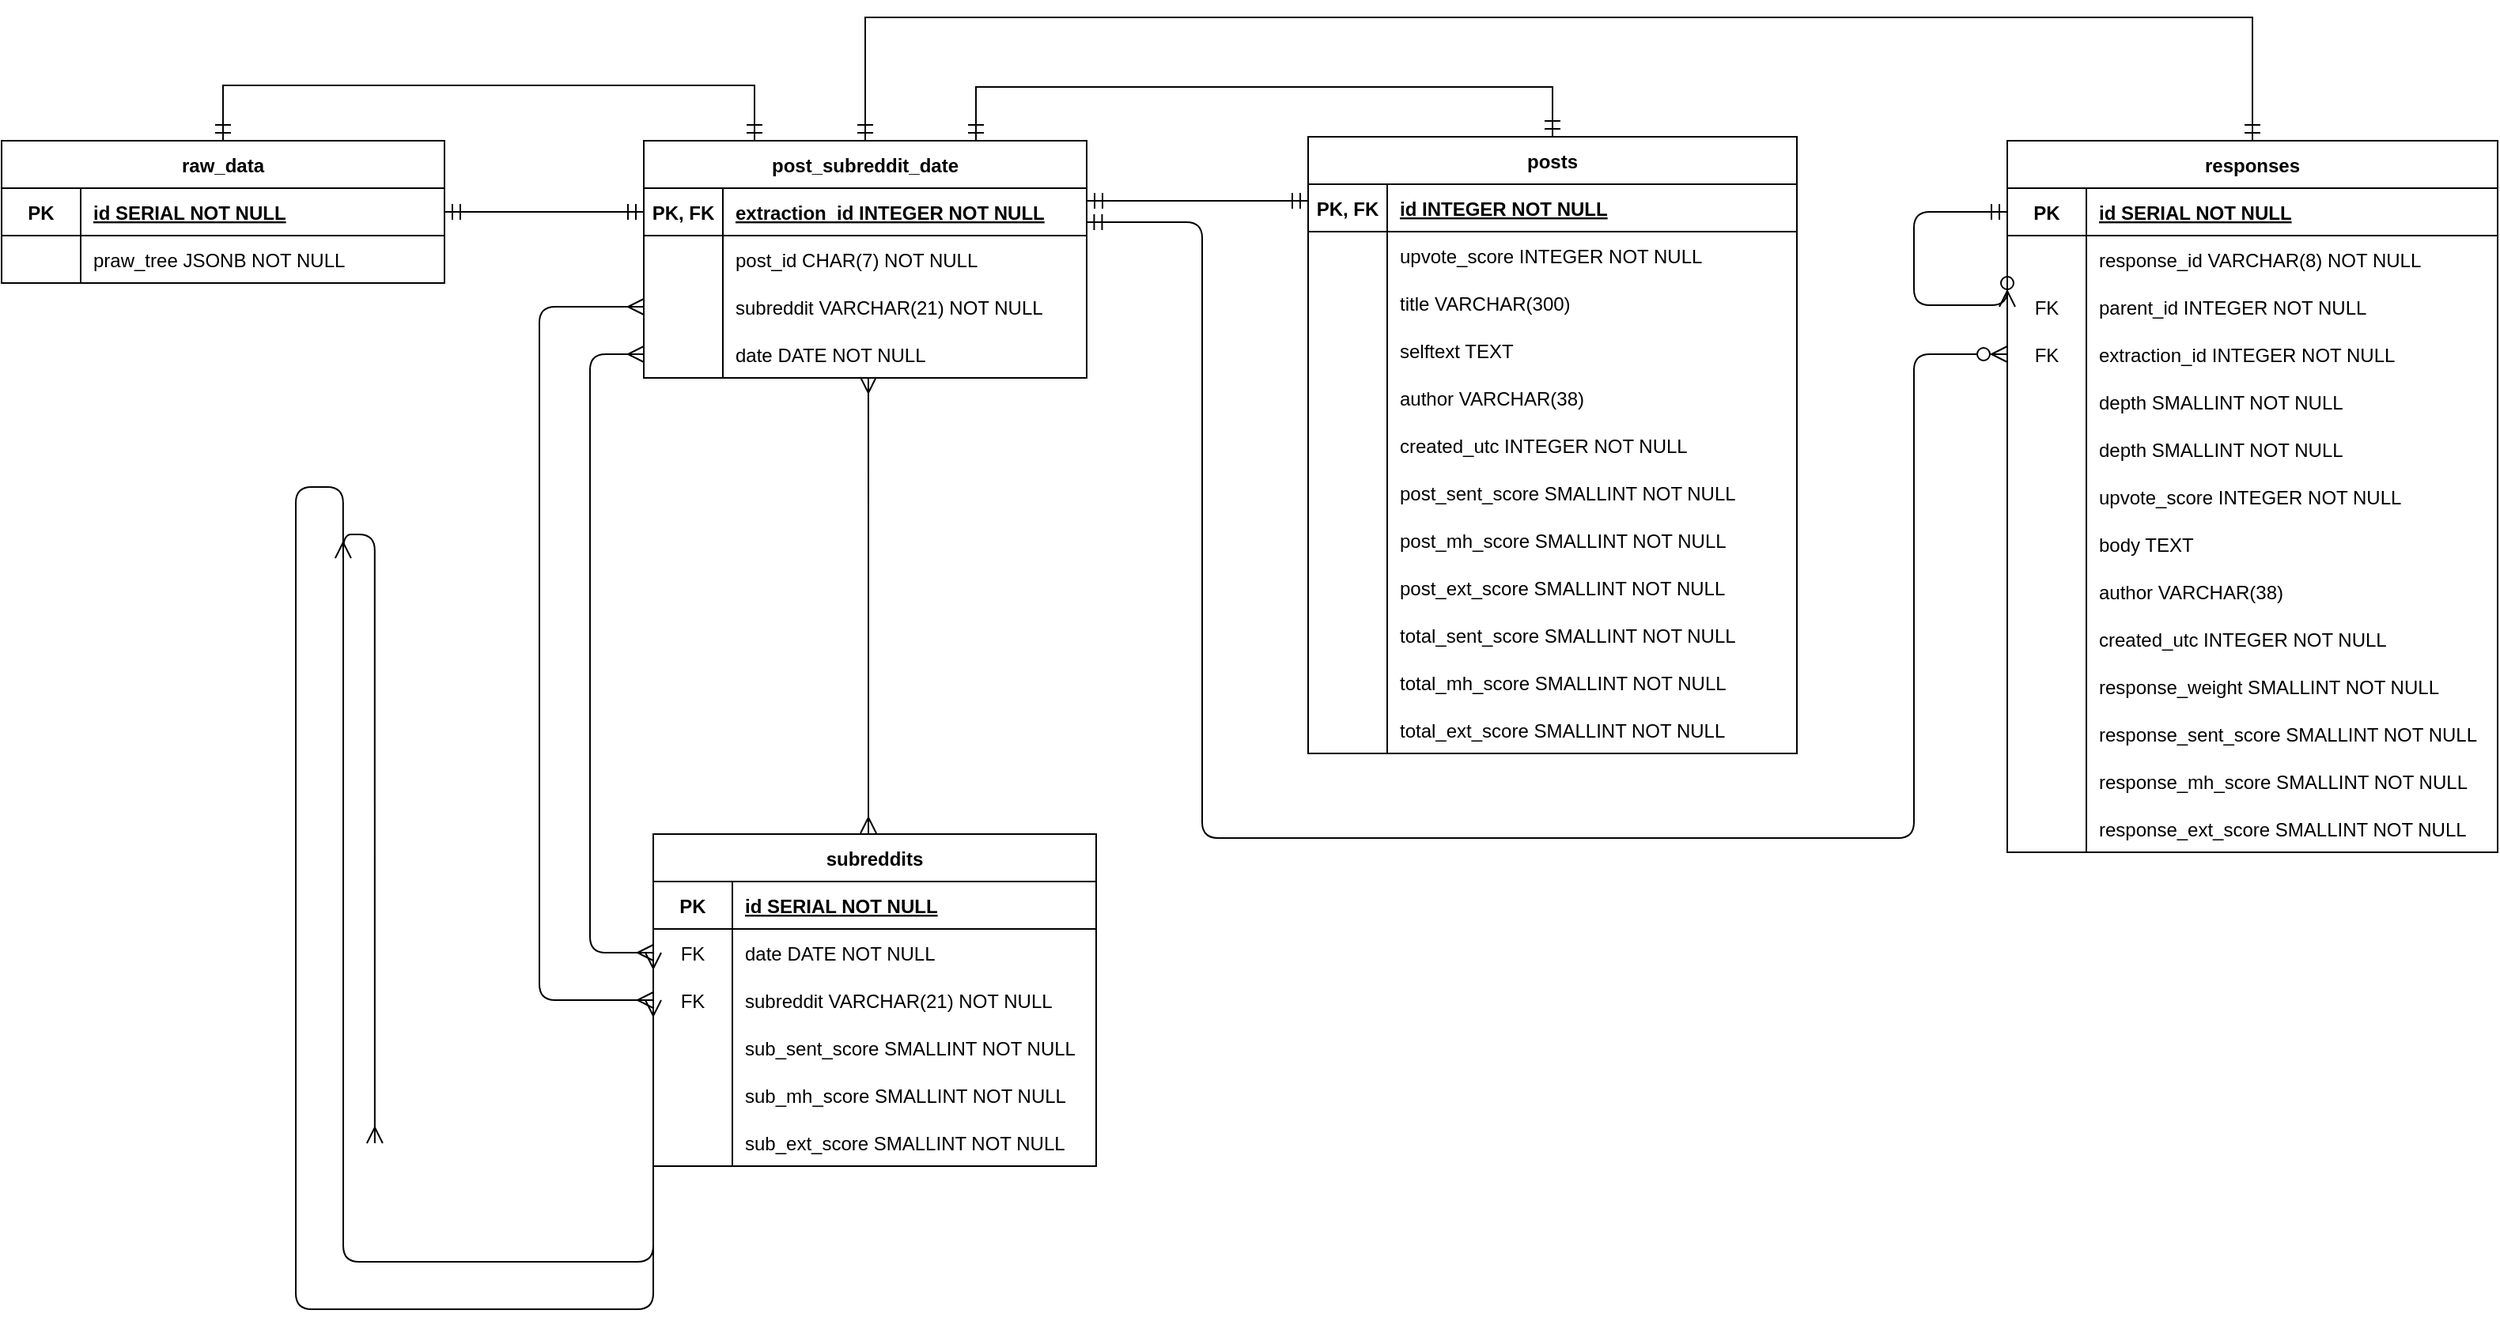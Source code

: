 <mxfile version="24.8.2">
  <diagram id="R2lEEEUBdFMjLlhIrx00" name="Page-1">
    <mxGraphModel dx="2015" dy="1257" grid="0" gridSize="10" guides="1" tooltips="1" connect="1" arrows="1" fold="1" page="0" pageScale="1" pageWidth="850" pageHeight="1100" math="0" shadow="0" extFonts="Permanent Marker^https://fonts.googleapis.com/css?family=Permanent+Marker">
      <root>
        <mxCell id="0" />
        <mxCell id="1" parent="0" />
        <mxCell id="C-vyLk0tnHw3VtMMgP7b-1" value="" style="edgeStyle=entityRelationEdgeStyle;endArrow=ERmandOne;startArrow=ERmandOne;endFill=0;startFill=0;entryX=0;entryY=0.5;entryDx=0;entryDy=0;endSize=8;startSize=8;exitX=1;exitY=0.5;exitDx=0;exitDy=0;" parent="1" source="C-vyLk0tnHw3VtMMgP7b-24" target="gHuxUl9UIC5kNCWRfvUu-2" edge="1">
          <mxGeometry width="100" height="100" relative="1" as="geometry">
            <mxPoint x="-86.0" y="217" as="sourcePoint" />
            <mxPoint x="529" y="217" as="targetPoint" />
          </mxGeometry>
        </mxCell>
        <mxCell id="C-vyLk0tnHw3VtMMgP7b-13" value="responses" style="shape=table;startSize=30;container=1;collapsible=1;childLayout=tableLayout;fixedRows=1;rowLines=0;fontStyle=1;align=center;resizeLast=1;" parent="1" vertex="1">
          <mxGeometry x="962" y="6" width="310" height="450" as="geometry" />
        </mxCell>
        <mxCell id="C-vyLk0tnHw3VtMMgP7b-14" value="" style="shape=partialRectangle;collapsible=0;dropTarget=0;pointerEvents=0;fillColor=none;points=[[0,0.5],[1,0.5]];portConstraint=eastwest;top=0;left=0;right=0;bottom=1;" parent="C-vyLk0tnHw3VtMMgP7b-13" vertex="1">
          <mxGeometry y="30" width="310" height="30" as="geometry" />
        </mxCell>
        <mxCell id="C-vyLk0tnHw3VtMMgP7b-15" value="PK" style="shape=partialRectangle;overflow=hidden;connectable=0;fillColor=none;top=0;left=0;bottom=0;right=0;fontStyle=1;" parent="C-vyLk0tnHw3VtMMgP7b-14" vertex="1">
          <mxGeometry width="50" height="30" as="geometry">
            <mxRectangle width="50" height="30" as="alternateBounds" />
          </mxGeometry>
        </mxCell>
        <mxCell id="C-vyLk0tnHw3VtMMgP7b-16" value="id SERIAL NOT NULL" style="shape=partialRectangle;overflow=hidden;connectable=0;fillColor=none;top=0;left=0;bottom=0;right=0;align=left;spacingLeft=6;fontStyle=5;" parent="C-vyLk0tnHw3VtMMgP7b-14" vertex="1">
          <mxGeometry x="50" width="260" height="30" as="geometry">
            <mxRectangle width="260" height="30" as="alternateBounds" />
          </mxGeometry>
        </mxCell>
        <mxCell id="8oqQTpmFFKDCSLcYgCD--73" style="shape=partialRectangle;collapsible=0;dropTarget=0;pointerEvents=0;fillColor=none;points=[[0,0.5],[1,0.5]];portConstraint=eastwest;top=0;left=0;right=0;bottom=0;" parent="C-vyLk0tnHw3VtMMgP7b-13" vertex="1">
          <mxGeometry y="60" width="310" height="30" as="geometry" />
        </mxCell>
        <mxCell id="8oqQTpmFFKDCSLcYgCD--74" style="shape=partialRectangle;overflow=hidden;connectable=0;fillColor=none;top=0;left=0;bottom=0;right=0;" parent="8oqQTpmFFKDCSLcYgCD--73" vertex="1">
          <mxGeometry width="50" height="30" as="geometry">
            <mxRectangle width="50" height="30" as="alternateBounds" />
          </mxGeometry>
        </mxCell>
        <mxCell id="8oqQTpmFFKDCSLcYgCD--75" value="response_id VARCHAR(8) NOT NULL" style="shape=partialRectangle;overflow=hidden;connectable=0;fillColor=none;top=0;left=0;bottom=0;right=0;align=left;spacingLeft=6;" parent="8oqQTpmFFKDCSLcYgCD--73" vertex="1">
          <mxGeometry x="50" width="260" height="30" as="geometry">
            <mxRectangle width="260" height="30" as="alternateBounds" />
          </mxGeometry>
        </mxCell>
        <mxCell id="C-vyLk0tnHw3VtMMgP7b-17" value="" style="shape=partialRectangle;collapsible=0;dropTarget=0;pointerEvents=0;fillColor=none;points=[[0,0.5],[1,0.5]];portConstraint=eastwest;top=0;left=0;right=0;bottom=0;" parent="C-vyLk0tnHw3VtMMgP7b-13" vertex="1">
          <mxGeometry y="90" width="310" height="30" as="geometry" />
        </mxCell>
        <mxCell id="C-vyLk0tnHw3VtMMgP7b-18" value="FK" style="shape=partialRectangle;overflow=hidden;connectable=0;fillColor=none;top=0;left=0;bottom=0;right=0;" parent="C-vyLk0tnHw3VtMMgP7b-17" vertex="1">
          <mxGeometry width="50" height="30" as="geometry">
            <mxRectangle width="50" height="30" as="alternateBounds" />
          </mxGeometry>
        </mxCell>
        <mxCell id="C-vyLk0tnHw3VtMMgP7b-19" value="parent_id INTEGER NOT NULL" style="shape=partialRectangle;overflow=hidden;connectable=0;fillColor=none;top=0;left=0;bottom=0;right=0;align=left;spacingLeft=6;" parent="C-vyLk0tnHw3VtMMgP7b-17" vertex="1">
          <mxGeometry x="50" width="260" height="30" as="geometry">
            <mxRectangle width="260" height="30" as="alternateBounds" />
          </mxGeometry>
        </mxCell>
        <mxCell id="C-vyLk0tnHw3VtMMgP7b-20" value="" style="shape=partialRectangle;collapsible=0;dropTarget=0;pointerEvents=0;fillColor=none;points=[[0,0.5],[1,0.5]];portConstraint=eastwest;top=0;left=0;right=0;bottom=0;" parent="C-vyLk0tnHw3VtMMgP7b-13" vertex="1">
          <mxGeometry y="120" width="310" height="30" as="geometry" />
        </mxCell>
        <mxCell id="C-vyLk0tnHw3VtMMgP7b-21" value="FK" style="shape=partialRectangle;overflow=hidden;connectable=0;fillColor=none;top=0;left=0;bottom=0;right=0;" parent="C-vyLk0tnHw3VtMMgP7b-20" vertex="1">
          <mxGeometry width="50" height="30" as="geometry">
            <mxRectangle width="50" height="30" as="alternateBounds" />
          </mxGeometry>
        </mxCell>
        <mxCell id="C-vyLk0tnHw3VtMMgP7b-22" value="extraction_id INTEGER NOT NULL" style="shape=partialRectangle;overflow=hidden;connectable=0;fillColor=none;top=0;left=0;bottom=0;right=0;align=left;spacingLeft=6;" parent="C-vyLk0tnHw3VtMMgP7b-20" vertex="1">
          <mxGeometry x="50" width="260" height="30" as="geometry">
            <mxRectangle width="260" height="30" as="alternateBounds" />
          </mxGeometry>
        </mxCell>
        <mxCell id="gHuxUl9UIC5kNCWRfvUu-24" style="shape=partialRectangle;collapsible=0;dropTarget=0;pointerEvents=0;fillColor=none;points=[[0,0.5],[1,0.5]];portConstraint=eastwest;top=0;left=0;right=0;bottom=0;" vertex="1" parent="C-vyLk0tnHw3VtMMgP7b-13">
          <mxGeometry y="150" width="310" height="30" as="geometry" />
        </mxCell>
        <mxCell id="gHuxUl9UIC5kNCWRfvUu-25" style="shape=partialRectangle;overflow=hidden;connectable=0;fillColor=none;top=0;left=0;bottom=0;right=0;" vertex="1" parent="gHuxUl9UIC5kNCWRfvUu-24">
          <mxGeometry width="50" height="30" as="geometry">
            <mxRectangle width="50" height="30" as="alternateBounds" />
          </mxGeometry>
        </mxCell>
        <mxCell id="gHuxUl9UIC5kNCWRfvUu-26" value="depth SMALLINT NOT NULL" style="shape=partialRectangle;overflow=hidden;connectable=0;fillColor=none;top=0;left=0;bottom=0;right=0;align=left;spacingLeft=6;" vertex="1" parent="gHuxUl9UIC5kNCWRfvUu-24">
          <mxGeometry x="50" width="260" height="30" as="geometry">
            <mxRectangle width="260" height="30" as="alternateBounds" />
          </mxGeometry>
        </mxCell>
        <mxCell id="enfKEhIFP026n-Zkxlq--60" style="shape=partialRectangle;collapsible=0;dropTarget=0;pointerEvents=0;fillColor=none;points=[[0,0.5],[1,0.5]];portConstraint=eastwest;top=0;left=0;right=0;bottom=0;" parent="C-vyLk0tnHw3VtMMgP7b-13" vertex="1">
          <mxGeometry y="180" width="310" height="30" as="geometry" />
        </mxCell>
        <mxCell id="enfKEhIFP026n-Zkxlq--61" style="shape=partialRectangle;overflow=hidden;connectable=0;fillColor=none;top=0;left=0;bottom=0;right=0;" parent="enfKEhIFP026n-Zkxlq--60" vertex="1">
          <mxGeometry width="50" height="30" as="geometry">
            <mxRectangle width="50" height="30" as="alternateBounds" />
          </mxGeometry>
        </mxCell>
        <mxCell id="enfKEhIFP026n-Zkxlq--62" value="depth SMALLINT NOT NULL" style="shape=partialRectangle;overflow=hidden;connectable=0;fillColor=none;top=0;left=0;bottom=0;right=0;align=left;spacingLeft=6;" parent="enfKEhIFP026n-Zkxlq--60" vertex="1">
          <mxGeometry x="50" width="260" height="30" as="geometry">
            <mxRectangle width="260" height="30" as="alternateBounds" />
          </mxGeometry>
        </mxCell>
        <mxCell id="enfKEhIFP026n-Zkxlq--57" style="shape=partialRectangle;collapsible=0;dropTarget=0;pointerEvents=0;fillColor=none;points=[[0,0.5],[1,0.5]];portConstraint=eastwest;top=0;left=0;right=0;bottom=0;" parent="C-vyLk0tnHw3VtMMgP7b-13" vertex="1">
          <mxGeometry y="210" width="310" height="30" as="geometry" />
        </mxCell>
        <mxCell id="enfKEhIFP026n-Zkxlq--58" style="shape=partialRectangle;overflow=hidden;connectable=0;fillColor=none;top=0;left=0;bottom=0;right=0;" parent="enfKEhIFP026n-Zkxlq--57" vertex="1">
          <mxGeometry width="50" height="30" as="geometry">
            <mxRectangle width="50" height="30" as="alternateBounds" />
          </mxGeometry>
        </mxCell>
        <mxCell id="enfKEhIFP026n-Zkxlq--59" value="upvote_score INTEGER NOT NULL" style="shape=partialRectangle;overflow=hidden;connectable=0;fillColor=none;top=0;left=0;bottom=0;right=0;align=left;spacingLeft=6;" parent="enfKEhIFP026n-Zkxlq--57" vertex="1">
          <mxGeometry x="50" width="260" height="30" as="geometry">
            <mxRectangle width="260" height="30" as="alternateBounds" />
          </mxGeometry>
        </mxCell>
        <mxCell id="enfKEhIFP026n-Zkxlq--54" style="shape=partialRectangle;collapsible=0;dropTarget=0;pointerEvents=0;fillColor=none;points=[[0,0.5],[1,0.5]];portConstraint=eastwest;top=0;left=0;right=0;bottom=0;" parent="C-vyLk0tnHw3VtMMgP7b-13" vertex="1">
          <mxGeometry y="240" width="310" height="30" as="geometry" />
        </mxCell>
        <mxCell id="enfKEhIFP026n-Zkxlq--55" style="shape=partialRectangle;overflow=hidden;connectable=0;fillColor=none;top=0;left=0;bottom=0;right=0;" parent="enfKEhIFP026n-Zkxlq--54" vertex="1">
          <mxGeometry width="50" height="30" as="geometry">
            <mxRectangle width="50" height="30" as="alternateBounds" />
          </mxGeometry>
        </mxCell>
        <mxCell id="enfKEhIFP026n-Zkxlq--56" value="body TEXT" style="shape=partialRectangle;overflow=hidden;connectable=0;fillColor=none;top=0;left=0;bottom=0;right=0;align=left;spacingLeft=6;" parent="enfKEhIFP026n-Zkxlq--54" vertex="1">
          <mxGeometry x="50" width="260" height="30" as="geometry">
            <mxRectangle width="260" height="30" as="alternateBounds" />
          </mxGeometry>
        </mxCell>
        <mxCell id="enfKEhIFP026n-Zkxlq--51" style="shape=partialRectangle;collapsible=0;dropTarget=0;pointerEvents=0;fillColor=none;points=[[0,0.5],[1,0.5]];portConstraint=eastwest;top=0;left=0;right=0;bottom=0;" parent="C-vyLk0tnHw3VtMMgP7b-13" vertex="1">
          <mxGeometry y="270" width="310" height="30" as="geometry" />
        </mxCell>
        <mxCell id="enfKEhIFP026n-Zkxlq--52" style="shape=partialRectangle;overflow=hidden;connectable=0;fillColor=none;top=0;left=0;bottom=0;right=0;" parent="enfKEhIFP026n-Zkxlq--51" vertex="1">
          <mxGeometry width="50" height="30" as="geometry">
            <mxRectangle width="50" height="30" as="alternateBounds" />
          </mxGeometry>
        </mxCell>
        <mxCell id="enfKEhIFP026n-Zkxlq--53" value="author VARCHAR(38)" style="shape=partialRectangle;overflow=hidden;connectable=0;fillColor=none;top=0;left=0;bottom=0;right=0;align=left;spacingLeft=6;" parent="enfKEhIFP026n-Zkxlq--51" vertex="1">
          <mxGeometry x="50" width="260" height="30" as="geometry">
            <mxRectangle width="260" height="30" as="alternateBounds" />
          </mxGeometry>
        </mxCell>
        <mxCell id="enfKEhIFP026n-Zkxlq--48" style="shape=partialRectangle;collapsible=0;dropTarget=0;pointerEvents=0;fillColor=none;points=[[0,0.5],[1,0.5]];portConstraint=eastwest;top=0;left=0;right=0;bottom=0;" parent="C-vyLk0tnHw3VtMMgP7b-13" vertex="1">
          <mxGeometry y="300" width="310" height="30" as="geometry" />
        </mxCell>
        <mxCell id="enfKEhIFP026n-Zkxlq--49" style="shape=partialRectangle;overflow=hidden;connectable=0;fillColor=none;top=0;left=0;bottom=0;right=0;" parent="enfKEhIFP026n-Zkxlq--48" vertex="1">
          <mxGeometry width="50" height="30" as="geometry">
            <mxRectangle width="50" height="30" as="alternateBounds" />
          </mxGeometry>
        </mxCell>
        <mxCell id="enfKEhIFP026n-Zkxlq--50" value="created_utc INTEGER NOT NULL" style="shape=partialRectangle;overflow=hidden;connectable=0;fillColor=none;top=0;left=0;bottom=0;right=0;align=left;spacingLeft=6;" parent="enfKEhIFP026n-Zkxlq--48" vertex="1">
          <mxGeometry x="50" width="260" height="30" as="geometry">
            <mxRectangle width="260" height="30" as="alternateBounds" />
          </mxGeometry>
        </mxCell>
        <mxCell id="8oqQTpmFFKDCSLcYgCD--61" style="shape=partialRectangle;collapsible=0;dropTarget=0;pointerEvents=0;fillColor=none;points=[[0,0.5],[1,0.5]];portConstraint=eastwest;top=0;left=0;right=0;bottom=0;" parent="C-vyLk0tnHw3VtMMgP7b-13" vertex="1">
          <mxGeometry y="330" width="310" height="30" as="geometry" />
        </mxCell>
        <mxCell id="8oqQTpmFFKDCSLcYgCD--62" style="shape=partialRectangle;overflow=hidden;connectable=0;fillColor=none;top=0;left=0;bottom=0;right=0;" parent="8oqQTpmFFKDCSLcYgCD--61" vertex="1">
          <mxGeometry width="50" height="30" as="geometry">
            <mxRectangle width="50" height="30" as="alternateBounds" />
          </mxGeometry>
        </mxCell>
        <mxCell id="8oqQTpmFFKDCSLcYgCD--63" value="response_weight SMALLINT NOT NULL" style="shape=partialRectangle;overflow=hidden;connectable=0;fillColor=none;top=0;left=0;bottom=0;right=0;align=left;spacingLeft=6;" parent="8oqQTpmFFKDCSLcYgCD--61" vertex="1">
          <mxGeometry x="50" width="260" height="30" as="geometry">
            <mxRectangle width="260" height="30" as="alternateBounds" />
          </mxGeometry>
        </mxCell>
        <mxCell id="8oqQTpmFFKDCSLcYgCD--64" style="shape=partialRectangle;collapsible=0;dropTarget=0;pointerEvents=0;fillColor=none;points=[[0,0.5],[1,0.5]];portConstraint=eastwest;top=0;left=0;right=0;bottom=0;" parent="C-vyLk0tnHw3VtMMgP7b-13" vertex="1">
          <mxGeometry y="360" width="310" height="30" as="geometry" />
        </mxCell>
        <mxCell id="8oqQTpmFFKDCSLcYgCD--65" style="shape=partialRectangle;overflow=hidden;connectable=0;fillColor=none;top=0;left=0;bottom=0;right=0;" parent="8oqQTpmFFKDCSLcYgCD--64" vertex="1">
          <mxGeometry width="50" height="30" as="geometry">
            <mxRectangle width="50" height="30" as="alternateBounds" />
          </mxGeometry>
        </mxCell>
        <mxCell id="8oqQTpmFFKDCSLcYgCD--66" value="response_sent_score SMALLINT NOT NULL" style="shape=partialRectangle;overflow=hidden;connectable=0;fillColor=none;top=0;left=0;bottom=0;right=0;align=left;spacingLeft=6;" parent="8oqQTpmFFKDCSLcYgCD--64" vertex="1">
          <mxGeometry x="50" width="260" height="30" as="geometry">
            <mxRectangle width="260" height="30" as="alternateBounds" />
          </mxGeometry>
        </mxCell>
        <mxCell id="8oqQTpmFFKDCSLcYgCD--70" style="shape=partialRectangle;collapsible=0;dropTarget=0;pointerEvents=0;fillColor=none;points=[[0,0.5],[1,0.5]];portConstraint=eastwest;top=0;left=0;right=0;bottom=0;" parent="C-vyLk0tnHw3VtMMgP7b-13" vertex="1">
          <mxGeometry y="390" width="310" height="30" as="geometry" />
        </mxCell>
        <mxCell id="8oqQTpmFFKDCSLcYgCD--71" style="shape=partialRectangle;overflow=hidden;connectable=0;fillColor=none;top=0;left=0;bottom=0;right=0;" parent="8oqQTpmFFKDCSLcYgCD--70" vertex="1">
          <mxGeometry width="50" height="30" as="geometry">
            <mxRectangle width="50" height="30" as="alternateBounds" />
          </mxGeometry>
        </mxCell>
        <mxCell id="8oqQTpmFFKDCSLcYgCD--72" value="response_mh_score SMALLINT NOT NULL" style="shape=partialRectangle;overflow=hidden;connectable=0;fillColor=none;top=0;left=0;bottom=0;right=0;align=left;spacingLeft=6;" parent="8oqQTpmFFKDCSLcYgCD--70" vertex="1">
          <mxGeometry x="50" width="260" height="30" as="geometry">
            <mxRectangle width="260" height="30" as="alternateBounds" />
          </mxGeometry>
        </mxCell>
        <mxCell id="8oqQTpmFFKDCSLcYgCD--67" style="shape=partialRectangle;collapsible=0;dropTarget=0;pointerEvents=0;fillColor=none;points=[[0,0.5],[1,0.5]];portConstraint=eastwest;top=0;left=0;right=0;bottom=0;" parent="C-vyLk0tnHw3VtMMgP7b-13" vertex="1">
          <mxGeometry y="420" width="310" height="30" as="geometry" />
        </mxCell>
        <mxCell id="8oqQTpmFFKDCSLcYgCD--68" style="shape=partialRectangle;overflow=hidden;connectable=0;fillColor=none;top=0;left=0;bottom=0;right=0;" parent="8oqQTpmFFKDCSLcYgCD--67" vertex="1">
          <mxGeometry width="50" height="30" as="geometry">
            <mxRectangle width="50" height="30" as="alternateBounds" />
          </mxGeometry>
        </mxCell>
        <mxCell id="8oqQTpmFFKDCSLcYgCD--69" value="response_ext_score SMALLINT NOT NULL" style="shape=partialRectangle;overflow=hidden;connectable=0;fillColor=none;top=0;left=0;bottom=0;right=0;align=left;spacingLeft=6;" parent="8oqQTpmFFKDCSLcYgCD--67" vertex="1">
          <mxGeometry x="50" width="260" height="30" as="geometry">
            <mxRectangle width="260" height="30" as="alternateBounds" />
          </mxGeometry>
        </mxCell>
        <mxCell id="enfKEhIFP026n-Zkxlq--126" style="edgeStyle=orthogonalEdgeStyle;rounded=1;orthogonalLoop=1;jettySize=auto;html=1;endSize=8;startSize=8;startArrow=ERmandOne;startFill=0;endArrow=ERzeroToMany;endFill=0;curved=0;exitX=0;exitY=0.5;exitDx=0;exitDy=0;entryX=0;entryY=0.5;entryDx=0;entryDy=0;" parent="C-vyLk0tnHw3VtMMgP7b-13" source="C-vyLk0tnHw3VtMMgP7b-14" edge="1" target="C-vyLk0tnHw3VtMMgP7b-17">
          <mxGeometry relative="1" as="geometry">
            <mxPoint x="-95" y="193.5" as="targetPoint" />
            <Array as="points">
              <mxPoint x="-59" y="45" />
              <mxPoint x="-59" y="104" />
              <mxPoint y="104" />
            </Array>
            <mxPoint x="-325.0" y="420" as="sourcePoint" />
          </mxGeometry>
        </mxCell>
        <mxCell id="C-vyLk0tnHw3VtMMgP7b-23" value="raw_data" style="shape=table;startSize=30;container=1;collapsible=1;childLayout=tableLayout;fixedRows=1;rowLines=0;fontStyle=1;align=center;resizeLast=1;" parent="1" vertex="1">
          <mxGeometry x="-306" y="6" width="280" height="90" as="geometry" />
        </mxCell>
        <mxCell id="C-vyLk0tnHw3VtMMgP7b-24" value="" style="shape=partialRectangle;collapsible=0;dropTarget=0;pointerEvents=0;fillColor=none;points=[[0,0.5],[1,0.5]];portConstraint=eastwest;top=0;left=0;right=0;bottom=1;" parent="C-vyLk0tnHw3VtMMgP7b-23" vertex="1">
          <mxGeometry y="30" width="280" height="30" as="geometry" />
        </mxCell>
        <mxCell id="C-vyLk0tnHw3VtMMgP7b-25" value="PK" style="shape=partialRectangle;overflow=hidden;connectable=0;fillColor=none;top=0;left=0;bottom=0;right=0;fontStyle=1;" parent="C-vyLk0tnHw3VtMMgP7b-24" vertex="1">
          <mxGeometry width="50" height="30" as="geometry">
            <mxRectangle width="50" height="30" as="alternateBounds" />
          </mxGeometry>
        </mxCell>
        <mxCell id="C-vyLk0tnHw3VtMMgP7b-26" value="id SERIAL NOT NULL " style="shape=partialRectangle;overflow=hidden;connectable=0;fillColor=none;top=0;left=0;bottom=0;right=0;align=left;spacingLeft=6;fontStyle=5;" parent="C-vyLk0tnHw3VtMMgP7b-24" vertex="1">
          <mxGeometry x="50" width="230" height="30" as="geometry">
            <mxRectangle width="230" height="30" as="alternateBounds" />
          </mxGeometry>
        </mxCell>
        <mxCell id="8oqQTpmFFKDCSLcYgCD--32" style="shape=partialRectangle;collapsible=0;dropTarget=0;pointerEvents=0;fillColor=none;points=[[0,0.5],[1,0.5]];portConstraint=eastwest;top=0;left=0;right=0;bottom=0;" parent="C-vyLk0tnHw3VtMMgP7b-23" vertex="1">
          <mxGeometry y="60" width="280" height="30" as="geometry" />
        </mxCell>
        <mxCell id="8oqQTpmFFKDCSLcYgCD--33" style="shape=partialRectangle;overflow=hidden;connectable=0;fillColor=none;top=0;left=0;bottom=0;right=0;" parent="8oqQTpmFFKDCSLcYgCD--32" vertex="1">
          <mxGeometry width="50" height="30" as="geometry">
            <mxRectangle width="50" height="30" as="alternateBounds" />
          </mxGeometry>
        </mxCell>
        <mxCell id="8oqQTpmFFKDCSLcYgCD--34" value="praw_tree JSONB NOT NULL" style="shape=partialRectangle;overflow=hidden;connectable=0;fillColor=none;top=0;left=0;bottom=0;right=0;align=left;spacingLeft=6;" parent="8oqQTpmFFKDCSLcYgCD--32" vertex="1">
          <mxGeometry x="50" width="230" height="30" as="geometry">
            <mxRectangle width="230" height="30" as="alternateBounds" />
          </mxGeometry>
        </mxCell>
        <mxCell id="enfKEhIFP026n-Zkxlq--88" value="subreddits" style="shape=table;startSize=30;container=1;collapsible=1;childLayout=tableLayout;fixedRows=1;rowLines=0;fontStyle=1;align=center;resizeLast=1;" parent="1" vertex="1">
          <mxGeometry x="106" y="444.5" width="280" height="210" as="geometry" />
        </mxCell>
        <mxCell id="enfKEhIFP026n-Zkxlq--89" value="" style="shape=partialRectangle;collapsible=0;dropTarget=0;pointerEvents=0;fillColor=none;points=[[0,0.5],[1,0.5]];portConstraint=eastwest;top=0;left=0;right=0;bottom=1;" parent="enfKEhIFP026n-Zkxlq--88" vertex="1">
          <mxGeometry y="30" width="280" height="30" as="geometry" />
        </mxCell>
        <mxCell id="enfKEhIFP026n-Zkxlq--90" value="PK" style="shape=partialRectangle;overflow=hidden;connectable=0;fillColor=none;top=0;left=0;bottom=0;right=0;fontStyle=1;" parent="enfKEhIFP026n-Zkxlq--89" vertex="1">
          <mxGeometry width="50" height="30" as="geometry">
            <mxRectangle width="50" height="30" as="alternateBounds" />
          </mxGeometry>
        </mxCell>
        <mxCell id="enfKEhIFP026n-Zkxlq--91" value="id SERIAL NOT NULL " style="shape=partialRectangle;overflow=hidden;connectable=0;fillColor=none;top=0;left=0;bottom=0;right=0;align=left;spacingLeft=6;fontStyle=5;" parent="enfKEhIFP026n-Zkxlq--89" vertex="1">
          <mxGeometry x="50" width="230" height="30" as="geometry">
            <mxRectangle width="230" height="30" as="alternateBounds" />
          </mxGeometry>
        </mxCell>
        <mxCell id="8oqQTpmFFKDCSLcYgCD--85" style="shape=partialRectangle;collapsible=0;dropTarget=0;pointerEvents=0;fillColor=none;points=[[0,0.5],[1,0.5]];portConstraint=eastwest;top=0;left=0;right=0;bottom=0;" parent="enfKEhIFP026n-Zkxlq--88" vertex="1">
          <mxGeometry y="60" width="280" height="30" as="geometry" />
        </mxCell>
        <mxCell id="8oqQTpmFFKDCSLcYgCD--86" value="FK" style="shape=partialRectangle;overflow=hidden;connectable=0;fillColor=none;top=0;left=0;bottom=0;right=0;" parent="8oqQTpmFFKDCSLcYgCD--85" vertex="1">
          <mxGeometry width="50" height="30" as="geometry">
            <mxRectangle width="50" height="30" as="alternateBounds" />
          </mxGeometry>
        </mxCell>
        <mxCell id="8oqQTpmFFKDCSLcYgCD--87" value="date DATE NOT NULL" style="shape=partialRectangle;overflow=hidden;connectable=0;fillColor=none;top=0;left=0;bottom=0;right=0;align=left;spacingLeft=6;" parent="8oqQTpmFFKDCSLcYgCD--85" vertex="1">
          <mxGeometry x="50" width="230" height="30" as="geometry">
            <mxRectangle width="230" height="30" as="alternateBounds" />
          </mxGeometry>
        </mxCell>
        <mxCell id="8oqQTpmFFKDCSLcYgCD--88" style="shape=partialRectangle;collapsible=0;dropTarget=0;pointerEvents=0;fillColor=none;points=[[0,0.5],[1,0.5]];portConstraint=eastwest;top=0;left=0;right=0;bottom=0;" parent="enfKEhIFP026n-Zkxlq--88" vertex="1">
          <mxGeometry y="90" width="280" height="30" as="geometry" />
        </mxCell>
        <mxCell id="8oqQTpmFFKDCSLcYgCD--89" value="FK" style="shape=partialRectangle;overflow=hidden;connectable=0;fillColor=none;top=0;left=0;bottom=0;right=0;" parent="8oqQTpmFFKDCSLcYgCD--88" vertex="1">
          <mxGeometry width="50" height="30" as="geometry">
            <mxRectangle width="50" height="30" as="alternateBounds" />
          </mxGeometry>
        </mxCell>
        <mxCell id="8oqQTpmFFKDCSLcYgCD--90" value="subreddit VARCHAR(21) NOT NULL" style="shape=partialRectangle;overflow=hidden;connectable=0;fillColor=none;top=0;left=0;bottom=0;right=0;align=left;spacingLeft=6;" parent="8oqQTpmFFKDCSLcYgCD--88" vertex="1">
          <mxGeometry x="50" width="230" height="30" as="geometry">
            <mxRectangle width="230" height="30" as="alternateBounds" />
          </mxGeometry>
        </mxCell>
        <mxCell id="enfKEhIFP026n-Zkxlq--98" style="shape=partialRectangle;collapsible=0;dropTarget=0;pointerEvents=0;fillColor=none;points=[[0,0.5],[1,0.5]];portConstraint=eastwest;top=0;left=0;right=0;bottom=0;" parent="enfKEhIFP026n-Zkxlq--88" vertex="1">
          <mxGeometry y="120" width="280" height="30" as="geometry" />
        </mxCell>
        <mxCell id="enfKEhIFP026n-Zkxlq--99" style="shape=partialRectangle;overflow=hidden;connectable=0;fillColor=none;top=0;left=0;bottom=0;right=0;" parent="enfKEhIFP026n-Zkxlq--98" vertex="1">
          <mxGeometry width="50" height="30" as="geometry">
            <mxRectangle width="50" height="30" as="alternateBounds" />
          </mxGeometry>
        </mxCell>
        <mxCell id="enfKEhIFP026n-Zkxlq--100" value="sub_sent_score SMALLINT NOT NULL" style="shape=partialRectangle;overflow=hidden;connectable=0;fillColor=none;top=0;left=0;bottom=0;right=0;align=left;spacingLeft=6;" parent="enfKEhIFP026n-Zkxlq--98" vertex="1">
          <mxGeometry x="50" width="230" height="30" as="geometry">
            <mxRectangle width="230" height="30" as="alternateBounds" />
          </mxGeometry>
        </mxCell>
        <mxCell id="enfKEhIFP026n-Zkxlq--101" style="shape=partialRectangle;collapsible=0;dropTarget=0;pointerEvents=0;fillColor=none;points=[[0,0.5],[1,0.5]];portConstraint=eastwest;top=0;left=0;right=0;bottom=0;" parent="enfKEhIFP026n-Zkxlq--88" vertex="1">
          <mxGeometry y="150" width="280" height="30" as="geometry" />
        </mxCell>
        <mxCell id="enfKEhIFP026n-Zkxlq--102" style="shape=partialRectangle;overflow=hidden;connectable=0;fillColor=none;top=0;left=0;bottom=0;right=0;" parent="enfKEhIFP026n-Zkxlq--101" vertex="1">
          <mxGeometry width="50" height="30" as="geometry">
            <mxRectangle width="50" height="30" as="alternateBounds" />
          </mxGeometry>
        </mxCell>
        <mxCell id="enfKEhIFP026n-Zkxlq--103" value="sub_mh_score SMALLINT NOT NULL" style="shape=partialRectangle;overflow=hidden;connectable=0;fillColor=none;top=0;left=0;bottom=0;right=0;align=left;spacingLeft=6;" parent="enfKEhIFP026n-Zkxlq--101" vertex="1">
          <mxGeometry x="50" width="230" height="30" as="geometry">
            <mxRectangle width="230" height="30" as="alternateBounds" />
          </mxGeometry>
        </mxCell>
        <mxCell id="8oqQTpmFFKDCSLcYgCD--82" style="shape=partialRectangle;collapsible=0;dropTarget=0;pointerEvents=0;fillColor=none;points=[[0,0.5],[1,0.5]];portConstraint=eastwest;top=0;left=0;right=0;bottom=0;" parent="enfKEhIFP026n-Zkxlq--88" vertex="1">
          <mxGeometry y="180" width="280" height="30" as="geometry" />
        </mxCell>
        <mxCell id="8oqQTpmFFKDCSLcYgCD--83" style="shape=partialRectangle;overflow=hidden;connectable=0;fillColor=none;top=0;left=0;bottom=0;right=0;" parent="8oqQTpmFFKDCSLcYgCD--82" vertex="1">
          <mxGeometry width="50" height="30" as="geometry">
            <mxRectangle width="50" height="30" as="alternateBounds" />
          </mxGeometry>
        </mxCell>
        <mxCell id="8oqQTpmFFKDCSLcYgCD--84" value="sub_ext_score SMALLINT NOT NULL" style="shape=partialRectangle;overflow=hidden;connectable=0;fillColor=none;top=0;left=0;bottom=0;right=0;align=left;spacingLeft=6;" parent="8oqQTpmFFKDCSLcYgCD--82" vertex="1">
          <mxGeometry x="50" width="230" height="30" as="geometry">
            <mxRectangle width="230" height="30" as="alternateBounds" />
          </mxGeometry>
        </mxCell>
        <mxCell id="enfKEhIFP026n-Zkxlq--129" style="edgeStyle=orthogonalEdgeStyle;rounded=0;orthogonalLoop=1;jettySize=auto;html=1;exitX=0.25;exitY=0;exitDx=0;exitDy=0;endSize=8;startSize=8;startArrow=ERmandOne;startFill=0;endArrow=ERmandOne;endFill=0;entryX=0.5;entryY=0;entryDx=0;entryDy=0;" parent="1" source="gHuxUl9UIC5kNCWRfvUu-1" target="C-vyLk0tnHw3VtMMgP7b-23" edge="1">
          <mxGeometry relative="1" as="geometry">
            <mxPoint x="-427.0" y="394.5" as="targetPoint" />
            <mxPoint x="482.5" y="394.5" as="sourcePoint" />
            <Array as="points">
              <mxPoint x="170" y="-29" />
              <mxPoint x="-166" y="-29" />
            </Array>
          </mxGeometry>
        </mxCell>
        <mxCell id="8oqQTpmFFKDCSLcYgCD--78" style="edgeStyle=orthogonalEdgeStyle;rounded=1;orthogonalLoop=1;jettySize=auto;html=1;endSize=8;startSize=8;startArrow=ERzeroToMany;startFill=0;endArrow=ERmandOne;endFill=0;entryX=0.999;entryY=0.718;entryDx=0;entryDy=0;entryPerimeter=0;exitX=0;exitY=0.5;exitDx=0;exitDy=0;curved=0;" parent="1" edge="1" target="gHuxUl9UIC5kNCWRfvUu-2" source="C-vyLk0tnHw3VtMMgP7b-20">
          <mxGeometry relative="1" as="geometry">
            <mxPoint x="154.76" y="300.71" as="targetPoint" />
            <mxPoint x="905" y="539" as="sourcePoint" />
            <Array as="points">
              <mxPoint x="903" y="141" />
              <mxPoint x="903" y="447" />
              <mxPoint x="453" y="447" />
              <mxPoint x="453" y="57" />
            </Array>
          </mxGeometry>
        </mxCell>
        <mxCell id="8oqQTpmFFKDCSLcYgCD--91" style="edgeStyle=orthogonalEdgeStyle;rounded=1;orthogonalLoop=1;jettySize=auto;html=1;endSize=8;startSize=8;startArrow=ERmany;startFill=0;endArrow=ERmany;endFill=0;curved=0;exitX=0;exitY=0.5;exitDx=0;exitDy=0;entryX=0;entryY=0.5;entryDx=0;entryDy=0;" parent="1" source="8oqQTpmFFKDCSLcYgCD--35" target="8oqQTpmFFKDCSLcYgCD--85" edge="1">
          <mxGeometry relative="1" as="geometry">
            <mxPoint x="-70.06" y="675" as="targetPoint" />
            <Array as="points">
              <mxPoint x="-90" y="255" />
              <mxPoint x="-90" y="715" />
            </Array>
            <mxPoint x="-70.06" y="640" as="sourcePoint" />
          </mxGeometry>
        </mxCell>
        <mxCell id="8oqQTpmFFKDCSLcYgCD--92" style="edgeStyle=orthogonalEdgeStyle;rounded=1;orthogonalLoop=1;jettySize=auto;html=1;endSize=8;startSize=8;startArrow=ERmany;startFill=0;endArrow=ERmany;endFill=0;curved=0;exitX=0;exitY=0.5;exitDx=0;exitDy=0;entryX=0;entryY=0.5;entryDx=0;entryDy=0;" parent="1" source="8oqQTpmFFKDCSLcYgCD--38" target="8oqQTpmFFKDCSLcYgCD--88" edge="1">
          <mxGeometry relative="1" as="geometry">
            <mxPoint x="-90.06" y="660" as="targetPoint" />
            <Array as="points">
              <mxPoint x="-120" y="225" />
              <mxPoint x="-120" y="745" />
            </Array>
            <mxPoint x="-90.06" y="270" as="sourcePoint" />
          </mxGeometry>
        </mxCell>
        <mxCell id="8oqQTpmFFKDCSLcYgCD--93" style="edgeStyle=orthogonalEdgeStyle;rounded=0;orthogonalLoop=1;jettySize=auto;html=1;endSize=8;startSize=8;startArrow=ERmany;startFill=0;endArrow=ERmany;endFill=0;entryX=0.507;entryY=0.983;entryDx=0;entryDy=0;entryPerimeter=0;" parent="1" edge="1" target="gHuxUl9UIC5kNCWRfvUu-11">
          <mxGeometry relative="1" as="geometry">
            <mxPoint x="79.84" y="300.6" as="targetPoint" />
            <mxPoint x="242" y="444" as="sourcePoint" />
            <Array as="points">
              <mxPoint x="242" y="239" />
              <mxPoint x="242" y="239" />
            </Array>
          </mxGeometry>
        </mxCell>
        <mxCell id="gHuxUl9UIC5kNCWRfvUu-1" value="post_subreddit_date" style="shape=table;startSize=30;container=1;collapsible=1;childLayout=tableLayout;fixedRows=1;rowLines=0;fontStyle=1;align=center;resizeLast=1;" vertex="1" parent="1">
          <mxGeometry x="100" y="6" width="280" height="150" as="geometry" />
        </mxCell>
        <mxCell id="gHuxUl9UIC5kNCWRfvUu-2" value="" style="shape=partialRectangle;collapsible=0;dropTarget=0;pointerEvents=0;fillColor=none;points=[[0,0.5],[1,0.5]];portConstraint=eastwest;top=0;left=0;right=0;bottom=1;" vertex="1" parent="gHuxUl9UIC5kNCWRfvUu-1">
          <mxGeometry y="30" width="280" height="30" as="geometry" />
        </mxCell>
        <mxCell id="gHuxUl9UIC5kNCWRfvUu-3" value="PK, FK" style="shape=partialRectangle;overflow=hidden;connectable=0;fillColor=none;top=0;left=0;bottom=0;right=0;fontStyle=1;" vertex="1" parent="gHuxUl9UIC5kNCWRfvUu-2">
          <mxGeometry width="50" height="30" as="geometry">
            <mxRectangle width="50" height="30" as="alternateBounds" />
          </mxGeometry>
        </mxCell>
        <mxCell id="gHuxUl9UIC5kNCWRfvUu-4" value="extraction_id INTEGER NOT NULL " style="shape=partialRectangle;overflow=hidden;connectable=0;fillColor=none;top=0;left=0;bottom=0;right=0;align=left;spacingLeft=6;fontStyle=5;" vertex="1" parent="gHuxUl9UIC5kNCWRfvUu-2">
          <mxGeometry x="50" width="230" height="30" as="geometry">
            <mxRectangle width="230" height="30" as="alternateBounds" />
          </mxGeometry>
        </mxCell>
        <mxCell id="gHuxUl9UIC5kNCWRfvUu-5" value="" style="shape=partialRectangle;collapsible=0;dropTarget=0;pointerEvents=0;fillColor=none;points=[[0,0.5],[1,0.5]];portConstraint=eastwest;top=0;left=0;right=0;bottom=0;" vertex="1" parent="gHuxUl9UIC5kNCWRfvUu-1">
          <mxGeometry y="60" width="280" height="30" as="geometry" />
        </mxCell>
        <mxCell id="gHuxUl9UIC5kNCWRfvUu-6" value="" style="shape=partialRectangle;overflow=hidden;connectable=0;fillColor=none;top=0;left=0;bottom=0;right=0;" vertex="1" parent="gHuxUl9UIC5kNCWRfvUu-5">
          <mxGeometry width="50" height="30" as="geometry">
            <mxRectangle width="50" height="30" as="alternateBounds" />
          </mxGeometry>
        </mxCell>
        <mxCell id="gHuxUl9UIC5kNCWRfvUu-7" value="post_id CHAR(7) NOT NULL" style="shape=partialRectangle;overflow=hidden;connectable=0;fillColor=none;top=0;left=0;bottom=0;right=0;align=left;spacingLeft=6;" vertex="1" parent="gHuxUl9UIC5kNCWRfvUu-5">
          <mxGeometry x="50" width="230" height="30" as="geometry">
            <mxRectangle width="230" height="30" as="alternateBounds" />
          </mxGeometry>
        </mxCell>
        <mxCell id="gHuxUl9UIC5kNCWRfvUu-8" style="shape=partialRectangle;collapsible=0;dropTarget=0;pointerEvents=0;fillColor=none;points=[[0,0.5],[1,0.5]];portConstraint=eastwest;top=0;left=0;right=0;bottom=0;" vertex="1" parent="gHuxUl9UIC5kNCWRfvUu-1">
          <mxGeometry y="90" width="280" height="30" as="geometry" />
        </mxCell>
        <mxCell id="gHuxUl9UIC5kNCWRfvUu-9" style="shape=partialRectangle;overflow=hidden;connectable=0;fillColor=none;top=0;left=0;bottom=0;right=0;" vertex="1" parent="gHuxUl9UIC5kNCWRfvUu-8">
          <mxGeometry width="50" height="30" as="geometry">
            <mxRectangle width="50" height="30" as="alternateBounds" />
          </mxGeometry>
        </mxCell>
        <mxCell id="gHuxUl9UIC5kNCWRfvUu-10" value="subreddit VARCHAR(21) NOT NULL" style="shape=partialRectangle;overflow=hidden;connectable=0;fillColor=none;top=0;left=0;bottom=0;right=0;align=left;spacingLeft=6;" vertex="1" parent="gHuxUl9UIC5kNCWRfvUu-8">
          <mxGeometry x="50" width="230" height="30" as="geometry">
            <mxRectangle width="230" height="30" as="alternateBounds" />
          </mxGeometry>
        </mxCell>
        <mxCell id="gHuxUl9UIC5kNCWRfvUu-11" style="shape=partialRectangle;collapsible=0;dropTarget=0;pointerEvents=0;fillColor=none;points=[[0,0.5],[1,0.5]];portConstraint=eastwest;top=0;left=0;right=0;bottom=0;" vertex="1" parent="gHuxUl9UIC5kNCWRfvUu-1">
          <mxGeometry y="120" width="280" height="30" as="geometry" />
        </mxCell>
        <mxCell id="gHuxUl9UIC5kNCWRfvUu-12" style="shape=partialRectangle;overflow=hidden;connectable=0;fillColor=none;top=0;left=0;bottom=0;right=0;" vertex="1" parent="gHuxUl9UIC5kNCWRfvUu-11">
          <mxGeometry width="50" height="30" as="geometry">
            <mxRectangle width="50" height="30" as="alternateBounds" />
          </mxGeometry>
        </mxCell>
        <mxCell id="gHuxUl9UIC5kNCWRfvUu-13" value="date DATE NOT NULL" style="shape=partialRectangle;overflow=hidden;connectable=0;fillColor=none;top=0;left=0;bottom=0;right=0;align=left;spacingLeft=6;" vertex="1" parent="gHuxUl9UIC5kNCWRfvUu-11">
          <mxGeometry x="50" width="230" height="30" as="geometry">
            <mxRectangle width="230" height="30" as="alternateBounds" />
          </mxGeometry>
        </mxCell>
        <mxCell id="C-vyLk0tnHw3VtMMgP7b-2" value="posts" style="shape=table;startSize=30;container=1;collapsible=1;childLayout=tableLayout;fixedRows=1;rowLines=0;fontStyle=1;align=center;resizeLast=1;" parent="1" vertex="1">
          <mxGeometry x="520" y="3.5" width="309" height="390" as="geometry">
            <mxRectangle x="450" y="120" width="80" height="30" as="alternateBounds" />
          </mxGeometry>
        </mxCell>
        <mxCell id="C-vyLk0tnHw3VtMMgP7b-3" value="" style="shape=partialRectangle;collapsible=0;dropTarget=0;pointerEvents=0;fillColor=none;points=[[0,0.5],[1,0.5]];portConstraint=eastwest;top=0;left=0;right=0;bottom=1;" parent="C-vyLk0tnHw3VtMMgP7b-2" vertex="1">
          <mxGeometry y="30" width="309" height="30" as="geometry" />
        </mxCell>
        <mxCell id="C-vyLk0tnHw3VtMMgP7b-4" value="PK, FK" style="shape=partialRectangle;overflow=hidden;connectable=0;fillColor=none;top=0;left=0;bottom=0;right=0;fontStyle=1;" parent="C-vyLk0tnHw3VtMMgP7b-3" vertex="1">
          <mxGeometry width="50" height="30" as="geometry">
            <mxRectangle width="50" height="30" as="alternateBounds" />
          </mxGeometry>
        </mxCell>
        <mxCell id="C-vyLk0tnHw3VtMMgP7b-5" value="id INTEGER NOT NULL" style="shape=partialRectangle;overflow=hidden;connectable=0;fillColor=none;top=0;left=0;bottom=0;right=0;align=left;spacingLeft=6;fontStyle=5;" parent="C-vyLk0tnHw3VtMMgP7b-3" vertex="1">
          <mxGeometry x="50" width="259" height="30" as="geometry">
            <mxRectangle width="259" height="30" as="alternateBounds" />
          </mxGeometry>
        </mxCell>
        <mxCell id="enfKEhIFP026n-Zkxlq--33" style="shape=partialRectangle;collapsible=0;dropTarget=0;pointerEvents=0;fillColor=none;points=[[0,0.5],[1,0.5]];portConstraint=eastwest;top=0;left=0;right=0;bottom=0;" parent="C-vyLk0tnHw3VtMMgP7b-2" vertex="1">
          <mxGeometry y="60" width="309" height="30" as="geometry" />
        </mxCell>
        <mxCell id="enfKEhIFP026n-Zkxlq--34" style="shape=partialRectangle;overflow=hidden;connectable=0;fillColor=none;top=0;left=0;bottom=0;right=0;" parent="enfKEhIFP026n-Zkxlq--33" vertex="1">
          <mxGeometry width="50" height="30" as="geometry">
            <mxRectangle width="50" height="30" as="alternateBounds" />
          </mxGeometry>
        </mxCell>
        <mxCell id="enfKEhIFP026n-Zkxlq--35" value="upvote_score INTEGER NOT NULL" style="shape=partialRectangle;overflow=hidden;connectable=0;fillColor=none;top=0;left=0;bottom=0;right=0;align=left;spacingLeft=6;" parent="enfKEhIFP026n-Zkxlq--33" vertex="1">
          <mxGeometry x="50" width="259" height="30" as="geometry">
            <mxRectangle width="259" height="30" as="alternateBounds" />
          </mxGeometry>
        </mxCell>
        <mxCell id="enfKEhIFP026n-Zkxlq--36" style="shape=partialRectangle;collapsible=0;dropTarget=0;pointerEvents=0;fillColor=none;points=[[0,0.5],[1,0.5]];portConstraint=eastwest;top=0;left=0;right=0;bottom=0;" parent="C-vyLk0tnHw3VtMMgP7b-2" vertex="1">
          <mxGeometry y="90" width="309" height="30" as="geometry" />
        </mxCell>
        <mxCell id="enfKEhIFP026n-Zkxlq--37" style="shape=partialRectangle;overflow=hidden;connectable=0;fillColor=none;top=0;left=0;bottom=0;right=0;" parent="enfKEhIFP026n-Zkxlq--36" vertex="1">
          <mxGeometry width="50" height="30" as="geometry">
            <mxRectangle width="50" height="30" as="alternateBounds" />
          </mxGeometry>
        </mxCell>
        <mxCell id="enfKEhIFP026n-Zkxlq--38" value="title VARCHAR(300)" style="shape=partialRectangle;overflow=hidden;connectable=0;fillColor=none;top=0;left=0;bottom=0;right=0;align=left;spacingLeft=6;" parent="enfKEhIFP026n-Zkxlq--36" vertex="1">
          <mxGeometry x="50" width="259" height="30" as="geometry">
            <mxRectangle width="259" height="30" as="alternateBounds" />
          </mxGeometry>
        </mxCell>
        <mxCell id="enfKEhIFP026n-Zkxlq--39" style="shape=partialRectangle;collapsible=0;dropTarget=0;pointerEvents=0;fillColor=none;points=[[0,0.5],[1,0.5]];portConstraint=eastwest;top=0;left=0;right=0;bottom=0;" parent="C-vyLk0tnHw3VtMMgP7b-2" vertex="1">
          <mxGeometry y="120" width="309" height="30" as="geometry" />
        </mxCell>
        <mxCell id="enfKEhIFP026n-Zkxlq--40" style="shape=partialRectangle;overflow=hidden;connectable=0;fillColor=none;top=0;left=0;bottom=0;right=0;" parent="enfKEhIFP026n-Zkxlq--39" vertex="1">
          <mxGeometry width="50" height="30" as="geometry">
            <mxRectangle width="50" height="30" as="alternateBounds" />
          </mxGeometry>
        </mxCell>
        <mxCell id="enfKEhIFP026n-Zkxlq--41" value="selftext TEXT" style="shape=partialRectangle;overflow=hidden;connectable=0;fillColor=none;top=0;left=0;bottom=0;right=0;align=left;spacingLeft=6;" parent="enfKEhIFP026n-Zkxlq--39" vertex="1">
          <mxGeometry x="50" width="259" height="30" as="geometry">
            <mxRectangle width="259" height="30" as="alternateBounds" />
          </mxGeometry>
        </mxCell>
        <mxCell id="enfKEhIFP026n-Zkxlq--42" style="shape=partialRectangle;collapsible=0;dropTarget=0;pointerEvents=0;fillColor=none;points=[[0,0.5],[1,0.5]];portConstraint=eastwest;top=0;left=0;right=0;bottom=0;" parent="C-vyLk0tnHw3VtMMgP7b-2" vertex="1">
          <mxGeometry y="150" width="309" height="30" as="geometry" />
        </mxCell>
        <mxCell id="enfKEhIFP026n-Zkxlq--43" style="shape=partialRectangle;overflow=hidden;connectable=0;fillColor=none;top=0;left=0;bottom=0;right=0;" parent="enfKEhIFP026n-Zkxlq--42" vertex="1">
          <mxGeometry width="50" height="30" as="geometry">
            <mxRectangle width="50" height="30" as="alternateBounds" />
          </mxGeometry>
        </mxCell>
        <mxCell id="enfKEhIFP026n-Zkxlq--44" value="author VARCHAR(38)" style="shape=partialRectangle;overflow=hidden;connectable=0;fillColor=none;top=0;left=0;bottom=0;right=0;align=left;spacingLeft=6;" parent="enfKEhIFP026n-Zkxlq--42" vertex="1">
          <mxGeometry x="50" width="259" height="30" as="geometry">
            <mxRectangle width="259" height="30" as="alternateBounds" />
          </mxGeometry>
        </mxCell>
        <mxCell id="enfKEhIFP026n-Zkxlq--45" style="shape=partialRectangle;collapsible=0;dropTarget=0;pointerEvents=0;fillColor=none;points=[[0,0.5],[1,0.5]];portConstraint=eastwest;top=0;left=0;right=0;bottom=0;" parent="C-vyLk0tnHw3VtMMgP7b-2" vertex="1">
          <mxGeometry y="180" width="309" height="30" as="geometry" />
        </mxCell>
        <mxCell id="enfKEhIFP026n-Zkxlq--46" style="shape=partialRectangle;overflow=hidden;connectable=0;fillColor=none;top=0;left=0;bottom=0;right=0;" parent="enfKEhIFP026n-Zkxlq--45" vertex="1">
          <mxGeometry width="50" height="30" as="geometry">
            <mxRectangle width="50" height="30" as="alternateBounds" />
          </mxGeometry>
        </mxCell>
        <mxCell id="enfKEhIFP026n-Zkxlq--47" value="created_utc INTEGER NOT NULL" style="shape=partialRectangle;overflow=hidden;connectable=0;fillColor=none;top=0;left=0;bottom=0;right=0;align=left;spacingLeft=6;" parent="enfKEhIFP026n-Zkxlq--45" vertex="1">
          <mxGeometry x="50" width="259" height="30" as="geometry">
            <mxRectangle width="259" height="30" as="alternateBounds" />
          </mxGeometry>
        </mxCell>
        <mxCell id="8oqQTpmFFKDCSLcYgCD--58" style="shape=partialRectangle;collapsible=0;dropTarget=0;pointerEvents=0;fillColor=none;points=[[0,0.5],[1,0.5]];portConstraint=eastwest;top=0;left=0;right=0;bottom=0;" parent="C-vyLk0tnHw3VtMMgP7b-2" vertex="1">
          <mxGeometry y="210" width="309" height="30" as="geometry" />
        </mxCell>
        <mxCell id="8oqQTpmFFKDCSLcYgCD--59" style="shape=partialRectangle;overflow=hidden;connectable=0;fillColor=none;top=0;left=0;bottom=0;right=0;" parent="8oqQTpmFFKDCSLcYgCD--58" vertex="1">
          <mxGeometry width="50" height="30" as="geometry">
            <mxRectangle width="50" height="30" as="alternateBounds" />
          </mxGeometry>
        </mxCell>
        <mxCell id="8oqQTpmFFKDCSLcYgCD--60" value="post_sent_score SMALLINT NOT NULL" style="shape=partialRectangle;overflow=hidden;connectable=0;fillColor=none;top=0;left=0;bottom=0;right=0;align=left;spacingLeft=6;" parent="8oqQTpmFFKDCSLcYgCD--58" vertex="1">
          <mxGeometry x="50" width="259" height="30" as="geometry">
            <mxRectangle width="259" height="30" as="alternateBounds" />
          </mxGeometry>
        </mxCell>
        <mxCell id="8oqQTpmFFKDCSLcYgCD--55" style="shape=partialRectangle;collapsible=0;dropTarget=0;pointerEvents=0;fillColor=none;points=[[0,0.5],[1,0.5]];portConstraint=eastwest;top=0;left=0;right=0;bottom=0;" parent="C-vyLk0tnHw3VtMMgP7b-2" vertex="1">
          <mxGeometry y="240" width="309" height="30" as="geometry" />
        </mxCell>
        <mxCell id="8oqQTpmFFKDCSLcYgCD--56" style="shape=partialRectangle;overflow=hidden;connectable=0;fillColor=none;top=0;left=0;bottom=0;right=0;" parent="8oqQTpmFFKDCSLcYgCD--55" vertex="1">
          <mxGeometry width="50" height="30" as="geometry">
            <mxRectangle width="50" height="30" as="alternateBounds" />
          </mxGeometry>
        </mxCell>
        <mxCell id="8oqQTpmFFKDCSLcYgCD--57" value="post_mh_score SMALLINT NOT NULL" style="shape=partialRectangle;overflow=hidden;connectable=0;fillColor=none;top=0;left=0;bottom=0;right=0;align=left;spacingLeft=6;" parent="8oqQTpmFFKDCSLcYgCD--55" vertex="1">
          <mxGeometry x="50" width="259" height="30" as="geometry">
            <mxRectangle width="259" height="30" as="alternateBounds" />
          </mxGeometry>
        </mxCell>
        <mxCell id="8oqQTpmFFKDCSLcYgCD--52" style="shape=partialRectangle;collapsible=0;dropTarget=0;pointerEvents=0;fillColor=none;points=[[0,0.5],[1,0.5]];portConstraint=eastwest;top=0;left=0;right=0;bottom=0;" parent="C-vyLk0tnHw3VtMMgP7b-2" vertex="1">
          <mxGeometry y="270" width="309" height="30" as="geometry" />
        </mxCell>
        <mxCell id="8oqQTpmFFKDCSLcYgCD--53" style="shape=partialRectangle;overflow=hidden;connectable=0;fillColor=none;top=0;left=0;bottom=0;right=0;" parent="8oqQTpmFFKDCSLcYgCD--52" vertex="1">
          <mxGeometry width="50" height="30" as="geometry">
            <mxRectangle width="50" height="30" as="alternateBounds" />
          </mxGeometry>
        </mxCell>
        <mxCell id="8oqQTpmFFKDCSLcYgCD--54" value="post_ext_score SMALLINT NOT NULL" style="shape=partialRectangle;overflow=hidden;connectable=0;fillColor=none;top=0;left=0;bottom=0;right=0;align=left;spacingLeft=6;" parent="8oqQTpmFFKDCSLcYgCD--52" vertex="1">
          <mxGeometry x="50" width="259" height="30" as="geometry">
            <mxRectangle width="259" height="30" as="alternateBounds" />
          </mxGeometry>
        </mxCell>
        <mxCell id="8oqQTpmFFKDCSLcYgCD--49" style="shape=partialRectangle;collapsible=0;dropTarget=0;pointerEvents=0;fillColor=none;points=[[0,0.5],[1,0.5]];portConstraint=eastwest;top=0;left=0;right=0;bottom=0;" parent="C-vyLk0tnHw3VtMMgP7b-2" vertex="1">
          <mxGeometry y="300" width="309" height="30" as="geometry" />
        </mxCell>
        <mxCell id="8oqQTpmFFKDCSLcYgCD--50" style="shape=partialRectangle;overflow=hidden;connectable=0;fillColor=none;top=0;left=0;bottom=0;right=0;" parent="8oqQTpmFFKDCSLcYgCD--49" vertex="1">
          <mxGeometry width="50" height="30" as="geometry">
            <mxRectangle width="50" height="30" as="alternateBounds" />
          </mxGeometry>
        </mxCell>
        <mxCell id="8oqQTpmFFKDCSLcYgCD--51" value="total_sent_score SMALLINT NOT NULL    " style="shape=partialRectangle;overflow=hidden;connectable=0;fillColor=none;top=0;left=0;bottom=0;right=0;align=left;spacingLeft=6;" parent="8oqQTpmFFKDCSLcYgCD--49" vertex="1">
          <mxGeometry x="50" width="259" height="30" as="geometry">
            <mxRectangle width="259" height="30" as="alternateBounds" />
          </mxGeometry>
        </mxCell>
        <mxCell id="8oqQTpmFFKDCSLcYgCD--46" style="shape=partialRectangle;collapsible=0;dropTarget=0;pointerEvents=0;fillColor=none;points=[[0,0.5],[1,0.5]];portConstraint=eastwest;top=0;left=0;right=0;bottom=0;" parent="C-vyLk0tnHw3VtMMgP7b-2" vertex="1">
          <mxGeometry y="330" width="309" height="30" as="geometry" />
        </mxCell>
        <mxCell id="8oqQTpmFFKDCSLcYgCD--47" style="shape=partialRectangle;overflow=hidden;connectable=0;fillColor=none;top=0;left=0;bottom=0;right=0;" parent="8oqQTpmFFKDCSLcYgCD--46" vertex="1">
          <mxGeometry width="50" height="30" as="geometry">
            <mxRectangle width="50" height="30" as="alternateBounds" />
          </mxGeometry>
        </mxCell>
        <mxCell id="8oqQTpmFFKDCSLcYgCD--48" value="total_mh_score SMALLINT NOT NULL" style="shape=partialRectangle;overflow=hidden;connectable=0;fillColor=none;top=0;left=0;bottom=0;right=0;align=left;spacingLeft=6;" parent="8oqQTpmFFKDCSLcYgCD--46" vertex="1">
          <mxGeometry x="50" width="259" height="30" as="geometry">
            <mxRectangle width="259" height="30" as="alternateBounds" />
          </mxGeometry>
        </mxCell>
        <mxCell id="8oqQTpmFFKDCSLcYgCD--43" style="shape=partialRectangle;collapsible=0;dropTarget=0;pointerEvents=0;fillColor=none;points=[[0,0.5],[1,0.5]];portConstraint=eastwest;top=0;left=0;right=0;bottom=0;" parent="C-vyLk0tnHw3VtMMgP7b-2" vertex="1">
          <mxGeometry y="360" width="309" height="30" as="geometry" />
        </mxCell>
        <mxCell id="8oqQTpmFFKDCSLcYgCD--44" style="shape=partialRectangle;overflow=hidden;connectable=0;fillColor=none;top=0;left=0;bottom=0;right=0;" parent="8oqQTpmFFKDCSLcYgCD--43" vertex="1">
          <mxGeometry width="50" height="30" as="geometry">
            <mxRectangle width="50" height="30" as="alternateBounds" />
          </mxGeometry>
        </mxCell>
        <mxCell id="8oqQTpmFFKDCSLcYgCD--45" value="total_ext_score SMALLINT NOT NULL" style="shape=partialRectangle;overflow=hidden;connectable=0;fillColor=none;top=0;left=0;bottom=0;right=0;align=left;spacingLeft=6;" parent="8oqQTpmFFKDCSLcYgCD--43" vertex="1">
          <mxGeometry x="50" width="259" height="30" as="geometry">
            <mxRectangle width="259" height="30" as="alternateBounds" />
          </mxGeometry>
        </mxCell>
        <mxCell id="gHuxUl9UIC5kNCWRfvUu-20" value="" style="edgeStyle=entityRelationEdgeStyle;endArrow=ERmandOne;startArrow=ERmandOne;endFill=0;startFill=0;endSize=8;startSize=8;" edge="1" parent="1">
          <mxGeometry width="100" height="100" relative="1" as="geometry">
            <mxPoint x="380" y="44" as="sourcePoint" />
            <mxPoint x="520" y="44" as="targetPoint" />
          </mxGeometry>
        </mxCell>
        <mxCell id="gHuxUl9UIC5kNCWRfvUu-21" style="edgeStyle=orthogonalEdgeStyle;rounded=1;orthogonalLoop=1;jettySize=auto;html=1;endSize=8;startSize=8;startArrow=ERmany;startFill=0;endArrow=ERmany;endFill=0;entryX=0;entryY=0.5;entryDx=0;entryDy=0;exitX=0;exitY=0.5;exitDx=0;exitDy=0;curved=0;" edge="1" parent="1" source="8oqQTpmFFKDCSLcYgCD--88" target="gHuxUl9UIC5kNCWRfvUu-8">
          <mxGeometry relative="1" as="geometry">
            <mxPoint x="252" y="165" as="targetPoint" />
            <mxPoint x="252" y="323" as="sourcePoint" />
            <Array as="points">
              <mxPoint x="34" y="549" />
              <mxPoint x="34" y="111" />
            </Array>
          </mxGeometry>
        </mxCell>
        <mxCell id="gHuxUl9UIC5kNCWRfvUu-22" style="edgeStyle=orthogonalEdgeStyle;rounded=1;orthogonalLoop=1;jettySize=auto;html=1;endSize=8;startSize=8;startArrow=ERmany;startFill=0;endArrow=ERmany;endFill=0;entryX=0;entryY=0.5;entryDx=0;entryDy=0;exitX=0;exitY=0.5;exitDx=0;exitDy=0;curved=0;" edge="1" parent="1" source="8oqQTpmFFKDCSLcYgCD--85" target="gHuxUl9UIC5kNCWRfvUu-11">
          <mxGeometry relative="1" as="geometry">
            <mxPoint x="110" y="121" as="targetPoint" />
            <mxPoint x="110" y="428" as="sourcePoint" />
            <Array as="points">
              <mxPoint x="66" y="519" />
              <mxPoint x="66" y="141" />
            </Array>
          </mxGeometry>
        </mxCell>
        <mxCell id="gHuxUl9UIC5kNCWRfvUu-23" style="edgeStyle=orthogonalEdgeStyle;rounded=0;orthogonalLoop=1;jettySize=auto;html=1;endSize=8;startSize=8;startArrow=ERmandOne;startFill=0;endArrow=ERmandOne;endFill=0;entryX=0.75;entryY=0;entryDx=0;entryDy=0;exitX=0.5;exitY=0;exitDx=0;exitDy=0;" edge="1" parent="1" source="C-vyLk0tnHw3VtMMgP7b-2" target="gHuxUl9UIC5kNCWRfvUu-1">
          <mxGeometry relative="1" as="geometry">
            <mxPoint x="-156" y="16" as="targetPoint" />
            <mxPoint x="610" y="-44" as="sourcePoint" />
            <Array as="points">
              <mxPoint x="675" y="-28" />
              <mxPoint x="310" y="-28" />
            </Array>
          </mxGeometry>
        </mxCell>
        <mxCell id="gHuxUl9UIC5kNCWRfvUu-27" style="edgeStyle=orthogonalEdgeStyle;rounded=0;orthogonalLoop=1;jettySize=auto;html=1;endSize=8;startSize=8;startArrow=ERmandOne;startFill=0;endArrow=ERmandOne;endFill=0;exitX=0.5;exitY=0;exitDx=0;exitDy=0;entryX=0.5;entryY=0;entryDx=0;entryDy=0;" edge="1" parent="1" source="C-vyLk0tnHw3VtMMgP7b-13" target="gHuxUl9UIC5kNCWRfvUu-1">
          <mxGeometry relative="1" as="geometry">
            <mxPoint x="307" y="203" as="targetPoint" />
            <mxPoint x="685" y="14" as="sourcePoint" />
            <Array as="points">
              <mxPoint x="1117" y="-72" />
              <mxPoint x="240" y="-72" />
            </Array>
          </mxGeometry>
        </mxCell>
      </root>
    </mxGraphModel>
  </diagram>
</mxfile>
